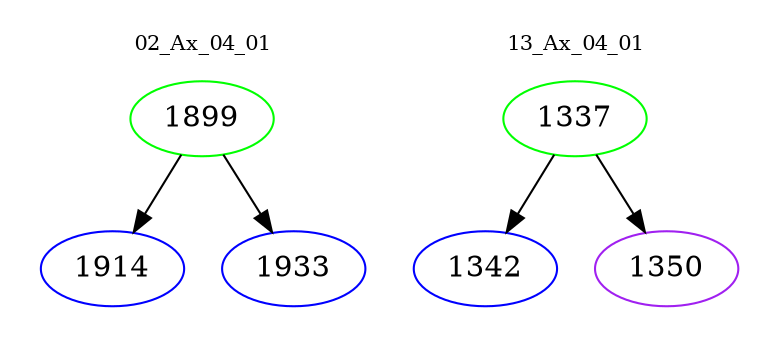 digraph{
subgraph cluster_0 {
color = white
label = "02_Ax_04_01";
fontsize=10;
T0_1899 [label="1899", color="green"]
T0_1899 -> T0_1914 [color="black"]
T0_1914 [label="1914", color="blue"]
T0_1899 -> T0_1933 [color="black"]
T0_1933 [label="1933", color="blue"]
}
subgraph cluster_1 {
color = white
label = "13_Ax_04_01";
fontsize=10;
T1_1337 [label="1337", color="green"]
T1_1337 -> T1_1342 [color="black"]
T1_1342 [label="1342", color="blue"]
T1_1337 -> T1_1350 [color="black"]
T1_1350 [label="1350", color="purple"]
}
}
